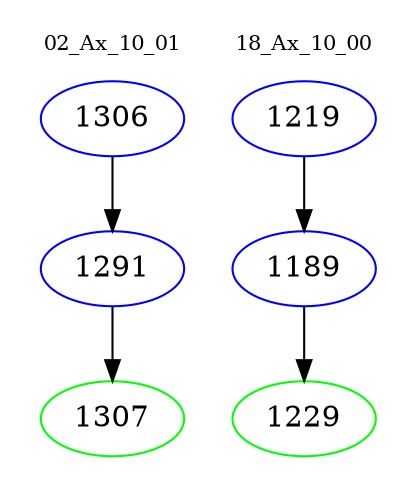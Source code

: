 digraph{
subgraph cluster_0 {
color = white
label = "02_Ax_10_01";
fontsize=10;
T0_1306 [label="1306", color="blue"]
T0_1306 -> T0_1291 [color="black"]
T0_1291 [label="1291", color="blue"]
T0_1291 -> T0_1307 [color="black"]
T0_1307 [label="1307", color="green"]
}
subgraph cluster_1 {
color = white
label = "18_Ax_10_00";
fontsize=10;
T1_1219 [label="1219", color="blue"]
T1_1219 -> T1_1189 [color="black"]
T1_1189 [label="1189", color="blue"]
T1_1189 -> T1_1229 [color="black"]
T1_1229 [label="1229", color="green"]
}
}
